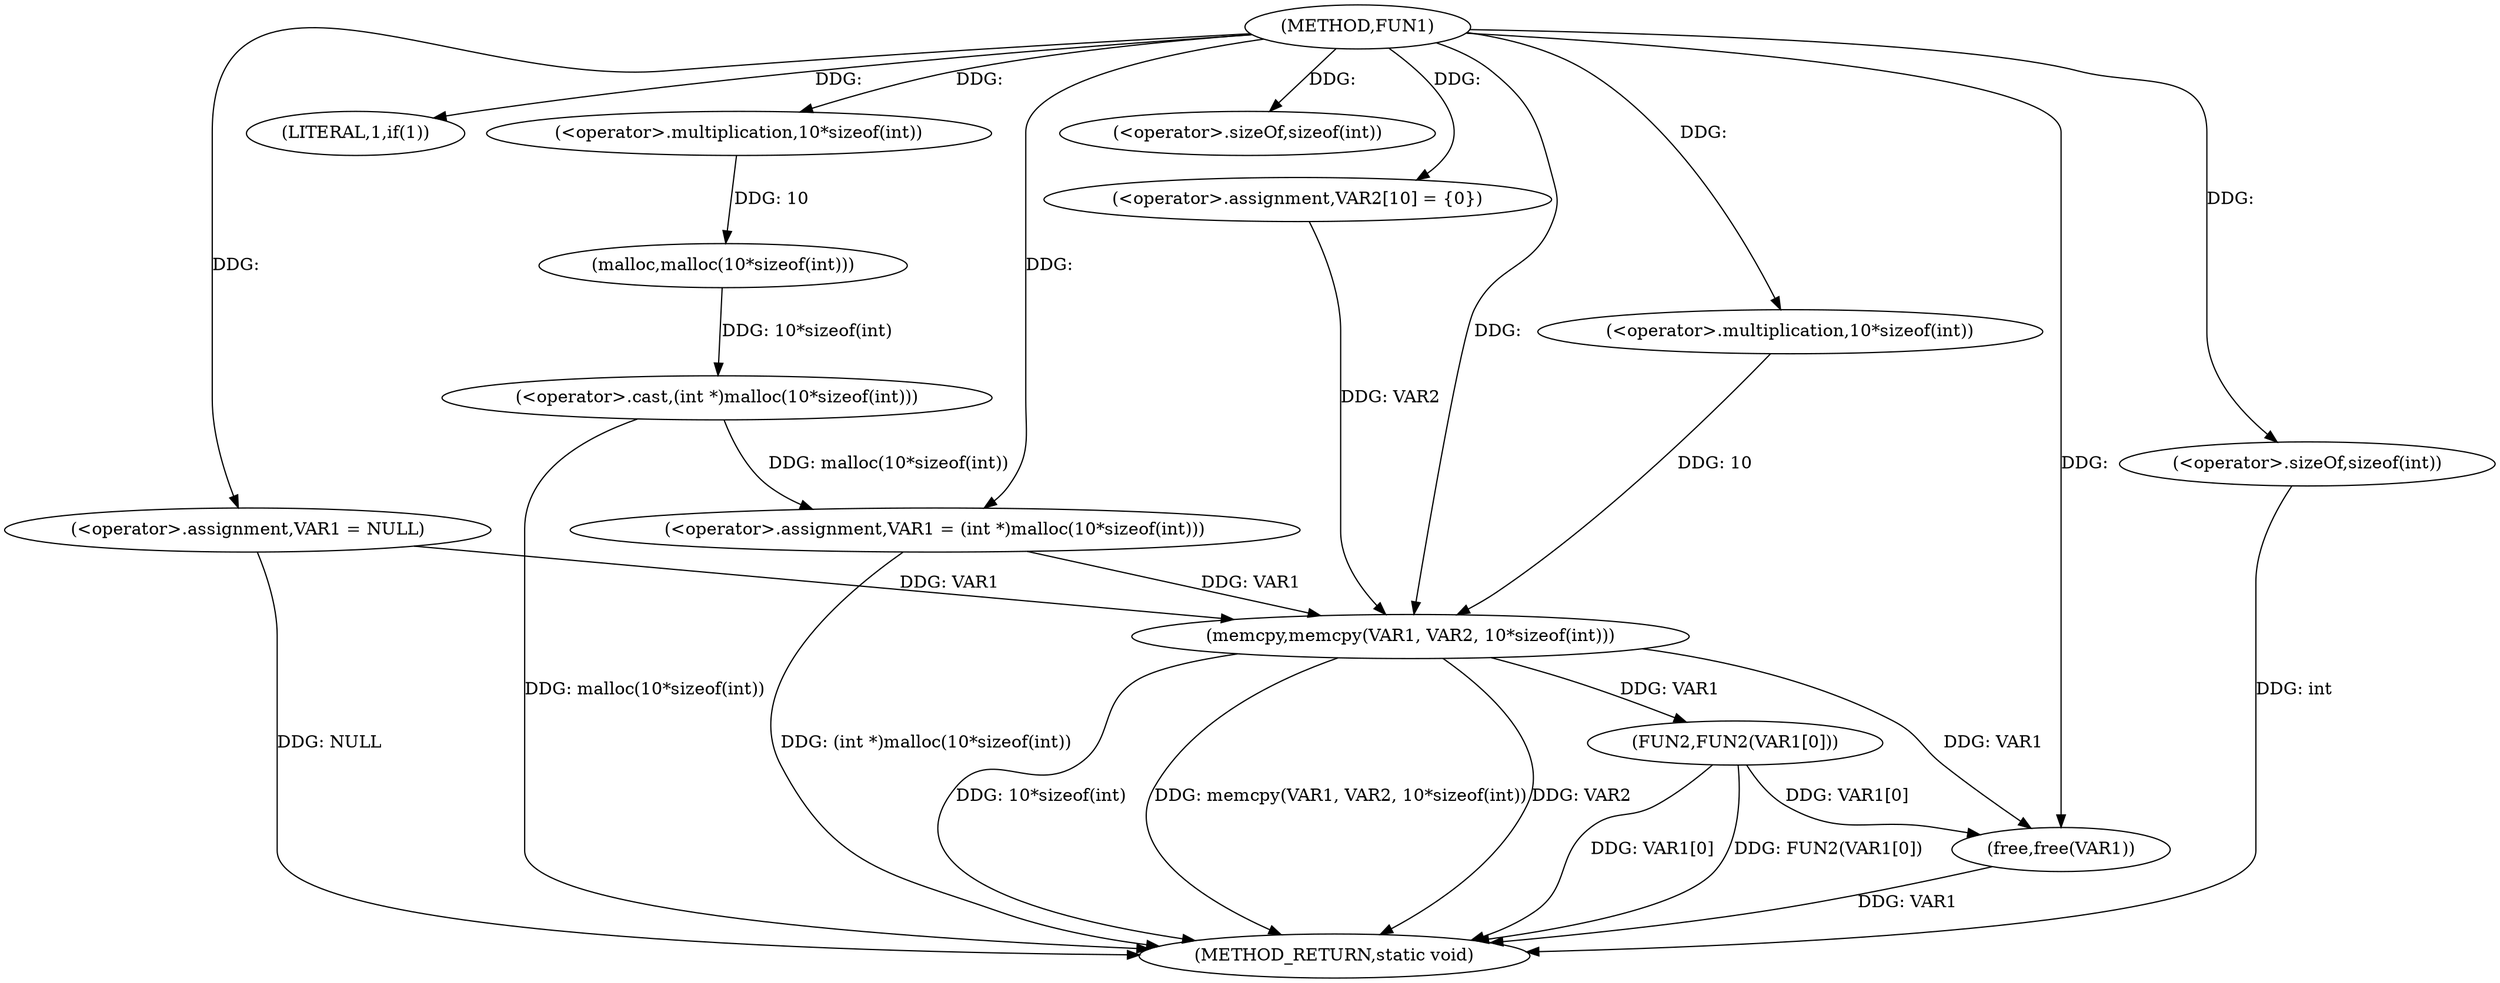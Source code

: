digraph FUN1 {  
"1000100" [label = "(METHOD,FUN1)" ]
"1000135" [label = "(METHOD_RETURN,static void)" ]
"1000103" [label = "(<operator>.assignment,VAR1 = NULL)" ]
"1000107" [label = "(LITERAL,1,if(1))" ]
"1000109" [label = "(<operator>.assignment,VAR1 = (int *)malloc(10*sizeof(int)))" ]
"1000111" [label = "(<operator>.cast,(int *)malloc(10*sizeof(int)))" ]
"1000113" [label = "(malloc,malloc(10*sizeof(int)))" ]
"1000114" [label = "(<operator>.multiplication,10*sizeof(int))" ]
"1000116" [label = "(<operator>.sizeOf,sizeof(int))" ]
"1000120" [label = "(<operator>.assignment,VAR2[10] = {0})" ]
"1000122" [label = "(memcpy,memcpy(VAR1, VAR2, 10*sizeof(int)))" ]
"1000125" [label = "(<operator>.multiplication,10*sizeof(int))" ]
"1000127" [label = "(<operator>.sizeOf,sizeof(int))" ]
"1000129" [label = "(FUN2,FUN2(VAR1[0]))" ]
"1000133" [label = "(free,free(VAR1))" ]
  "1000129" -> "1000135"  [ label = "DDG: VAR1[0]"] 
  "1000122" -> "1000135"  [ label = "DDG: 10*sizeof(int)"] 
  "1000103" -> "1000135"  [ label = "DDG: NULL"] 
  "1000122" -> "1000135"  [ label = "DDG: memcpy(VAR1, VAR2, 10*sizeof(int))"] 
  "1000127" -> "1000135"  [ label = "DDG: int"] 
  "1000109" -> "1000135"  [ label = "DDG: (int *)malloc(10*sizeof(int))"] 
  "1000122" -> "1000135"  [ label = "DDG: VAR2"] 
  "1000129" -> "1000135"  [ label = "DDG: FUN2(VAR1[0])"] 
  "1000133" -> "1000135"  [ label = "DDG: VAR1"] 
  "1000111" -> "1000135"  [ label = "DDG: malloc(10*sizeof(int))"] 
  "1000100" -> "1000103"  [ label = "DDG: "] 
  "1000100" -> "1000107"  [ label = "DDG: "] 
  "1000111" -> "1000109"  [ label = "DDG: malloc(10*sizeof(int))"] 
  "1000100" -> "1000109"  [ label = "DDG: "] 
  "1000113" -> "1000111"  [ label = "DDG: 10*sizeof(int)"] 
  "1000114" -> "1000113"  [ label = "DDG: 10"] 
  "1000100" -> "1000114"  [ label = "DDG: "] 
  "1000100" -> "1000116"  [ label = "DDG: "] 
  "1000100" -> "1000120"  [ label = "DDG: "] 
  "1000103" -> "1000122"  [ label = "DDG: VAR1"] 
  "1000109" -> "1000122"  [ label = "DDG: VAR1"] 
  "1000100" -> "1000122"  [ label = "DDG: "] 
  "1000120" -> "1000122"  [ label = "DDG: VAR2"] 
  "1000125" -> "1000122"  [ label = "DDG: 10"] 
  "1000100" -> "1000125"  [ label = "DDG: "] 
  "1000100" -> "1000127"  [ label = "DDG: "] 
  "1000122" -> "1000129"  [ label = "DDG: VAR1"] 
  "1000129" -> "1000133"  [ label = "DDG: VAR1[0]"] 
  "1000122" -> "1000133"  [ label = "DDG: VAR1"] 
  "1000100" -> "1000133"  [ label = "DDG: "] 
}
